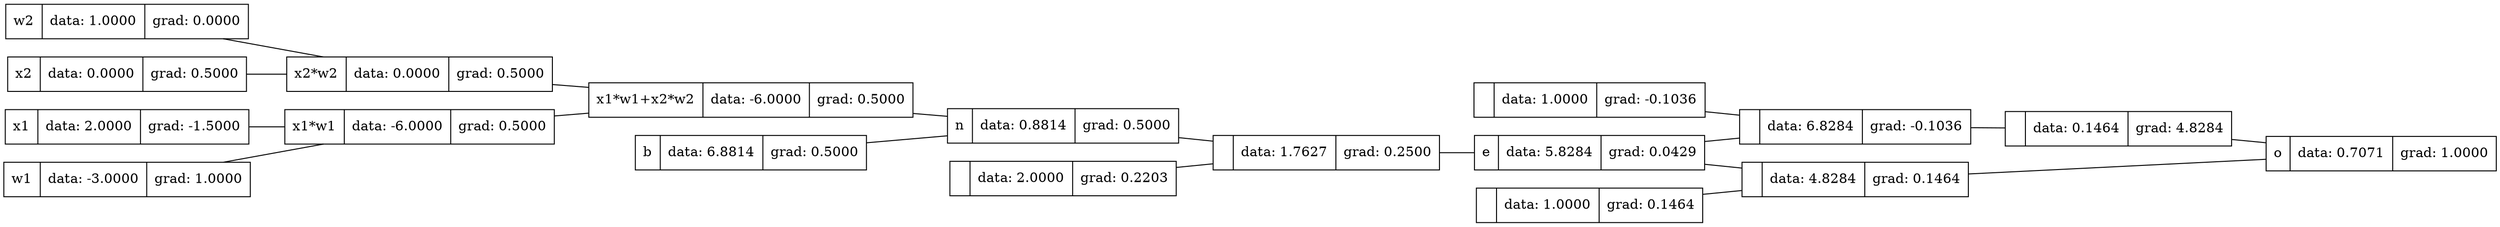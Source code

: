 graph {
	graph [rankdir=LR]
	140057601270272 [label="{w2 | data: 1.0000 | grad: 0.0000}" shape=record]
	140057601271328 [label="{n | data: 0.8814 | grad: 0.5000}" shape=record]
	140057601271856 [label="{e | data: 5.8284 | grad: 0.0429}" shape=record]
	140057601270848 [label="{x2*w2 | data: 0.0000 | grad: 0.5000}" shape=record]
	140057604865088 [label="{x2 | data: 0.0000 | grad: 0.5000}" shape=record]
	140057601270368 [label="{b | data: 6.8814 | grad: 0.5000}" shape=record]
	140057601272432 [label="{ | data: 1.0000 | grad: -0.1036}" shape=record]
	140057604865184 [label="{x1 | data: 2.0000 | grad: -1.5000}" shape=record]
	140057601273008 [label="{o | data: 0.7071 | grad: 1.0000}" shape=record]
	140057601272528 [label="{ | data: 6.8284 | grad: -0.1036}" shape=record]
	140057601271568 [label="{ | data: 2.0000 | grad: 0.2203}" shape=record]
	140057601272096 [label="{ | data: 1.0000 | grad: 0.1464}" shape=record]
	140057601271088 [label="{x1*w1+x2*w2 | data: -6.0000 | grad: 0.5000}" shape=record]
	140057601270608 [label="{x1*w1 | data: -6.0000 | grad: 0.5000}" shape=record]
	140057601271664 [label="{ | data: 1.7627 | grad: 0.2500}" shape=record]
	140057601272192 [label="{ | data: 4.8284 | grad: 0.1464}" shape=record]
	140057601270176 [label="{w1 | data: -3.0000 | grad: 1.0000}" shape=record]
	140057601272768 [label="{ | data: 0.1464 | grad: 4.8284}" shape=record]
	140057601271664 -- 140057601271856
	140057601271328 -- 140057601271664
	140057601270608 -- 140057601271088
	140057601270176 -- 140057601270608
	140057601271568 -- 140057601271664
	140057601272432 -- 140057601272528
	140057601272192 -- 140057601273008
	140057601271856 -- 140057601272528
	140057601270848 -- 140057601271088
	140057601272096 -- 140057601272192
	140057601271088 -- 140057601271328
	140057601271856 -- 140057601272192
	140057601270368 -- 140057601271328
	140057601272768 -- 140057601273008
	140057604865088 -- 140057601270848
	140057601270272 -- 140057601270848
	140057601272528 -- 140057601272768
	140057604865184 -- 140057601270608
}

